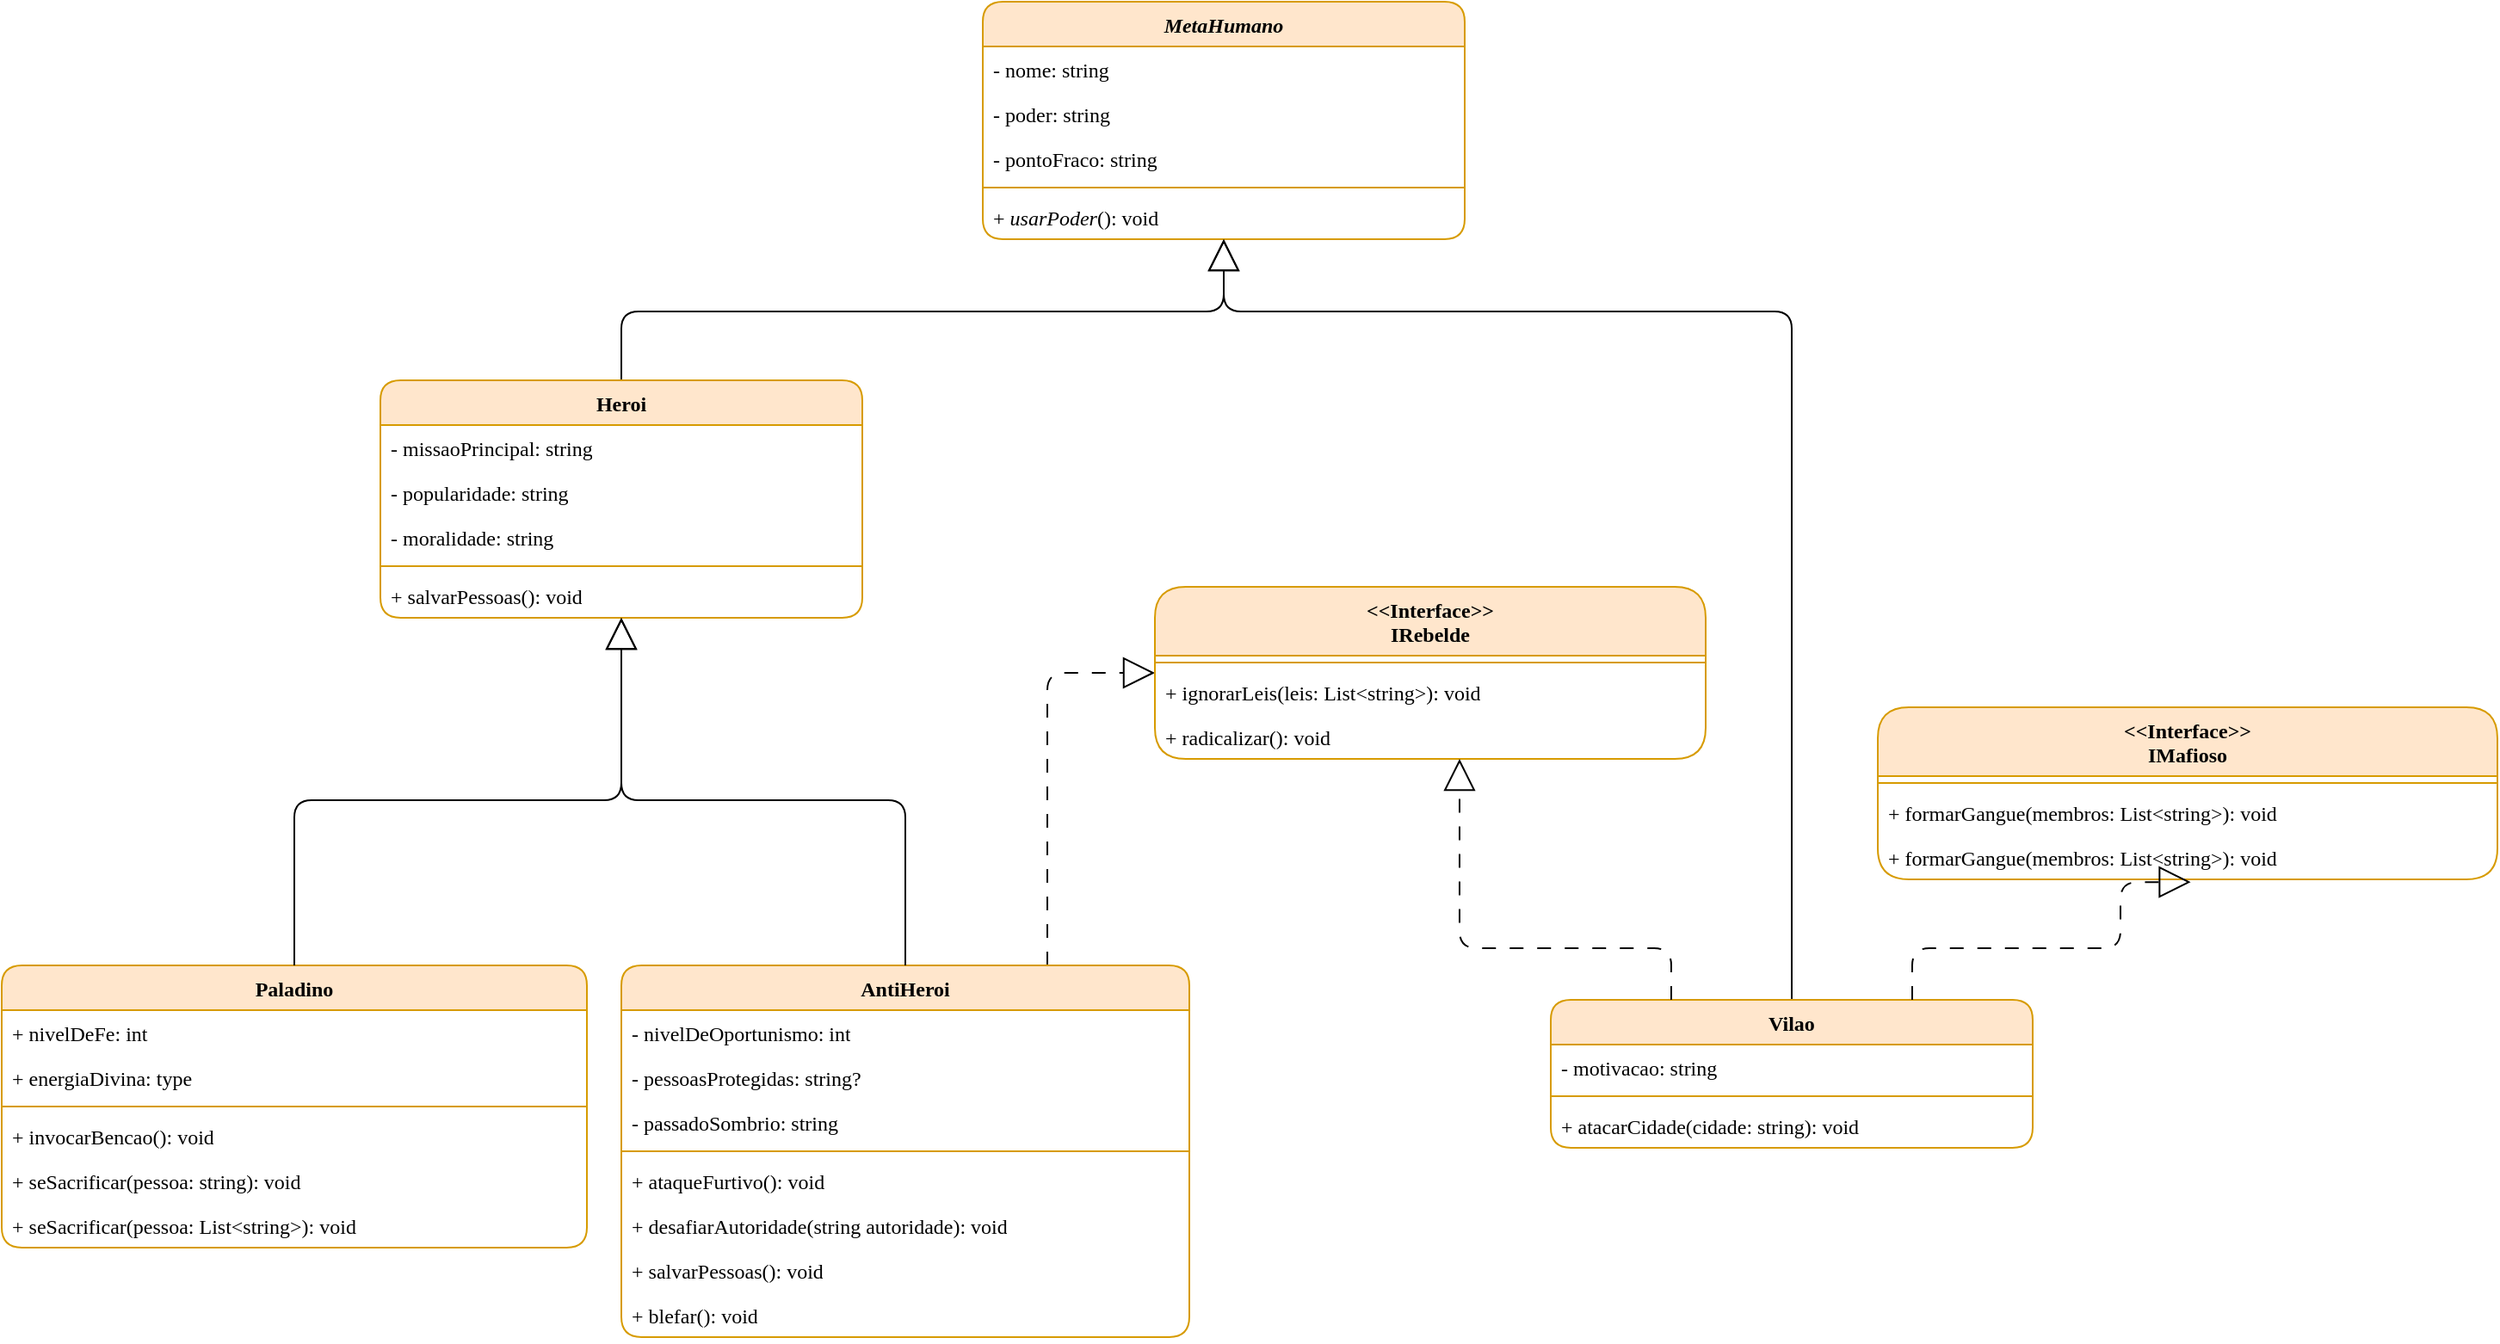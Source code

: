 <mxfile version="22.1.22" type="embed">
  <diagram name="Página-1" id="rH260KhxORxKlfgi8wXn">
    <mxGraphModel dx="916" dy="479" grid="1" gridSize="10" guides="1" tooltips="1" connect="1" arrows="1" fold="1" page="1" pageScale="1" pageWidth="1654" pageHeight="1169" math="0" shadow="0">
      <root>
        <mxCell id="0" />
        <mxCell id="1" parent="0" />
        <mxCell id="AwHUCQQ7ISnnPtsqhJxW-76" value="&lt;font face=&quot;Cascadia Code&quot;&gt;&lt;i&gt;MetaHumano&lt;/i&gt;&lt;/font&gt;" style="swimlane;fontStyle=1;align=center;verticalAlign=top;childLayout=stackLayout;horizontal=1;startSize=26;horizontalStack=0;resizeParent=1;resizeParentMax=0;resizeLast=0;collapsible=1;marginBottom=0;whiteSpace=wrap;html=1;rounded=1;fillColor=#ffe6cc;strokeColor=#d79b00;" parent="1" vertex="1">
          <mxGeometry x="670" y="100" width="280" height="138" as="geometry" />
        </mxCell>
        <mxCell id="AwHUCQQ7ISnnPtsqhJxW-77" value="&lt;font face=&quot;Cascadia Code&quot;&gt;- nome: string&lt;br&gt;&lt;/font&gt;" style="text;strokeColor=none;fillColor=none;align=left;verticalAlign=top;spacingLeft=4;spacingRight=4;overflow=hidden;rotatable=0;points=[[0,0.5],[1,0.5]];portConstraint=eastwest;whiteSpace=wrap;html=1;" parent="AwHUCQQ7ISnnPtsqhJxW-76" vertex="1">
          <mxGeometry y="26" width="280" height="26" as="geometry" />
        </mxCell>
        <mxCell id="AwHUCQQ7ISnnPtsqhJxW-109" value="&lt;font face=&quot;Cascadia Code&quot;&gt;- poder: string&lt;/font&gt;" style="text;strokeColor=none;fillColor=none;align=left;verticalAlign=top;spacingLeft=4;spacingRight=4;overflow=hidden;rotatable=0;points=[[0,0.5],[1,0.5]];portConstraint=eastwest;whiteSpace=wrap;html=1;" parent="AwHUCQQ7ISnnPtsqhJxW-76" vertex="1">
          <mxGeometry y="52" width="280" height="26" as="geometry" />
        </mxCell>
        <mxCell id="AwHUCQQ7ISnnPtsqhJxW-111" value="&lt;font face=&quot;Cascadia Code&quot;&gt;- pontoFraco: string&lt;/font&gt;" style="text;strokeColor=none;fillColor=none;align=left;verticalAlign=top;spacingLeft=4;spacingRight=4;overflow=hidden;rotatable=0;points=[[0,0.5],[1,0.5]];portConstraint=eastwest;whiteSpace=wrap;html=1;" parent="AwHUCQQ7ISnnPtsqhJxW-76" vertex="1">
          <mxGeometry y="78" width="280" height="26" as="geometry" />
        </mxCell>
        <mxCell id="AwHUCQQ7ISnnPtsqhJxW-78" value="" style="line;strokeWidth=1;fillColor=none;align=left;verticalAlign=middle;spacingTop=-1;spacingLeft=3;spacingRight=3;rotatable=0;labelPosition=right;points=[];portConstraint=eastwest;strokeColor=inherit;" parent="AwHUCQQ7ISnnPtsqhJxW-76" vertex="1">
          <mxGeometry y="104" width="280" height="8" as="geometry" />
        </mxCell>
        <mxCell id="AwHUCQQ7ISnnPtsqhJxW-79" value="&lt;font face=&quot;Cascadia Code&quot;&gt;+ &lt;i&gt;usarPoder&lt;/i&gt;(): void&lt;br&gt;&lt;/font&gt;" style="text;strokeColor=none;fillColor=none;align=left;verticalAlign=top;spacingLeft=4;spacingRight=4;overflow=hidden;rotatable=0;points=[[0,0.5],[1,0.5]];portConstraint=eastwest;whiteSpace=wrap;html=1;" parent="AwHUCQQ7ISnnPtsqhJxW-76" vertex="1">
          <mxGeometry y="112" width="280" height="26" as="geometry" />
        </mxCell>
        <mxCell id="AwHUCQQ7ISnnPtsqhJxW-80" style="edgeStyle=orthogonalEdgeStyle;rounded=1;orthogonalLoop=1;jettySize=auto;html=1;endArrow=block;endFill=0;curved=0;endSize=16;exitX=0.5;exitY=0;exitDx=0;exitDy=0;" parent="1" source="AwHUCQQ7ISnnPtsqhJxW-81" target="AwHUCQQ7ISnnPtsqhJxW-76" edge="1">
          <mxGeometry relative="1" as="geometry">
            <Array as="points">
              <mxPoint x="460" y="280" />
              <mxPoint x="810" y="280" />
            </Array>
          </mxGeometry>
        </mxCell>
        <mxCell id="AwHUCQQ7ISnnPtsqhJxW-81" value="&lt;font face=&quot;Cascadia Code&quot;&gt;Heroi&lt;/font&gt;" style="swimlane;fontStyle=1;align=center;verticalAlign=top;childLayout=stackLayout;horizontal=1;startSize=26;horizontalStack=0;resizeParent=1;resizeParentMax=0;resizeLast=0;collapsible=1;marginBottom=0;whiteSpace=wrap;html=1;rounded=1;fillColor=#ffe6cc;strokeColor=#d79b00;" parent="1" vertex="1">
          <mxGeometry x="320" y="320" width="280" height="138" as="geometry" />
        </mxCell>
        <mxCell id="AwHUCQQ7ISnnPtsqhJxW-82" value="&lt;font face=&quot;Cascadia Code&quot;&gt;- missaoPrincipal: string&lt;/font&gt;" style="text;strokeColor=none;fillColor=none;align=left;verticalAlign=top;spacingLeft=4;spacingRight=4;overflow=hidden;rotatable=0;points=[[0,0.5],[1,0.5]];portConstraint=eastwest;whiteSpace=wrap;html=1;" parent="AwHUCQQ7ISnnPtsqhJxW-81" vertex="1">
          <mxGeometry y="26" width="280" height="26" as="geometry" />
        </mxCell>
        <mxCell id="AwHUCQQ7ISnnPtsqhJxW-112" value="&lt;font face=&quot;Cascadia Code&quot;&gt;- popularidade: string&lt;/font&gt;" style="text;strokeColor=none;fillColor=none;align=left;verticalAlign=top;spacingLeft=4;spacingRight=4;overflow=hidden;rotatable=0;points=[[0,0.5],[1,0.5]];portConstraint=eastwest;whiteSpace=wrap;html=1;" parent="AwHUCQQ7ISnnPtsqhJxW-81" vertex="1">
          <mxGeometry y="52" width="280" height="26" as="geometry" />
        </mxCell>
        <mxCell id="AwHUCQQ7ISnnPtsqhJxW-113" value="&lt;font face=&quot;Cascadia Code&quot;&gt;-&amp;nbsp;&lt;/font&gt;&lt;font face=&quot;Cascadia Code&quot;&gt;moralidade&lt;/font&gt;&lt;font face=&quot;Cascadia Code&quot;&gt;: string&lt;/font&gt;" style="text;strokeColor=none;fillColor=none;align=left;verticalAlign=top;spacingLeft=4;spacingRight=4;overflow=hidden;rotatable=0;points=[[0,0.5],[1,0.5]];portConstraint=eastwest;whiteSpace=wrap;html=1;" parent="AwHUCQQ7ISnnPtsqhJxW-81" vertex="1">
          <mxGeometry y="78" width="280" height="26" as="geometry" />
        </mxCell>
        <mxCell id="AwHUCQQ7ISnnPtsqhJxW-83" value="" style="line;strokeWidth=1;fillColor=none;align=left;verticalAlign=middle;spacingTop=-1;spacingLeft=3;spacingRight=3;rotatable=0;labelPosition=right;points=[];portConstraint=eastwest;strokeColor=inherit;" parent="AwHUCQQ7ISnnPtsqhJxW-81" vertex="1">
          <mxGeometry y="104" width="280" height="8" as="geometry" />
        </mxCell>
        <mxCell id="AwHUCQQ7ISnnPtsqhJxW-84" value="&lt;font face=&quot;Cascadia Code&quot;&gt;+ salvarPessoas(): void&lt;br&gt;&lt;/font&gt;" style="text;strokeColor=none;fillColor=none;align=left;verticalAlign=top;spacingLeft=4;spacingRight=4;overflow=hidden;rotatable=0;points=[[0,0.5],[1,0.5]];portConstraint=eastwest;whiteSpace=wrap;html=1;" parent="AwHUCQQ7ISnnPtsqhJxW-81" vertex="1">
          <mxGeometry y="112" width="280" height="26" as="geometry" />
        </mxCell>
        <mxCell id="AwHUCQQ7ISnnPtsqhJxW-85" style="edgeStyle=orthogonalEdgeStyle;rounded=1;orthogonalLoop=1;jettySize=auto;html=1;endArrow=block;endFill=0;endSize=16;curved=0;exitX=0.5;exitY=0;exitDx=0;exitDy=0;" parent="1" source="AwHUCQQ7ISnnPtsqhJxW-86" target="AwHUCQQ7ISnnPtsqhJxW-76" edge="1">
          <mxGeometry relative="1" as="geometry">
            <mxPoint x="1140" y="690" as="sourcePoint" />
            <Array as="points">
              <mxPoint x="1140" y="280" />
              <mxPoint x="810" y="280" />
            </Array>
          </mxGeometry>
        </mxCell>
        <mxCell id="AwHUCQQ7ISnnPtsqhJxW-86" value="&lt;font face=&quot;Cascadia Code&quot;&gt;Vilao&lt;/font&gt;" style="swimlane;fontStyle=1;align=center;verticalAlign=top;childLayout=stackLayout;horizontal=1;startSize=26;horizontalStack=0;resizeParent=1;resizeParentMax=0;resizeLast=0;collapsible=1;marginBottom=0;whiteSpace=wrap;html=1;rounded=1;fillColor=#ffe6cc;strokeColor=#d79b00;" parent="1" vertex="1">
          <mxGeometry x="1000" y="680" width="280" height="86" as="geometry" />
        </mxCell>
        <mxCell id="AwHUCQQ7ISnnPtsqhJxW-87" value="&lt;font face=&quot;Cascadia Code&quot;&gt;- motivacao: string&lt;br&gt;&lt;/font&gt;" style="text;strokeColor=none;fillColor=none;align=left;verticalAlign=top;spacingLeft=4;spacingRight=4;overflow=hidden;rotatable=0;points=[[0,0.5],[1,0.5]];portConstraint=eastwest;whiteSpace=wrap;html=1;" parent="AwHUCQQ7ISnnPtsqhJxW-86" vertex="1">
          <mxGeometry y="26" width="280" height="26" as="geometry" />
        </mxCell>
        <mxCell id="AwHUCQQ7ISnnPtsqhJxW-88" value="" style="line;strokeWidth=1;fillColor=none;align=left;verticalAlign=middle;spacingTop=-1;spacingLeft=3;spacingRight=3;rotatable=0;labelPosition=right;points=[];portConstraint=eastwest;strokeColor=inherit;" parent="AwHUCQQ7ISnnPtsqhJxW-86" vertex="1">
          <mxGeometry y="52" width="280" height="8" as="geometry" />
        </mxCell>
        <mxCell id="AwHUCQQ7ISnnPtsqhJxW-89" value="&lt;font face=&quot;Cascadia Code&quot;&gt;+ atacarCidade(cidade: string): void&lt;br&gt;&lt;/font&gt;" style="text;strokeColor=none;fillColor=none;align=left;verticalAlign=top;spacingLeft=4;spacingRight=4;overflow=hidden;rotatable=0;points=[[0,0.5],[1,0.5]];portConstraint=eastwest;whiteSpace=wrap;html=1;" parent="AwHUCQQ7ISnnPtsqhJxW-86" vertex="1">
          <mxGeometry y="60" width="280" height="26" as="geometry" />
        </mxCell>
        <mxCell id="AwHUCQQ7ISnnPtsqhJxW-90" value="&lt;font face=&quot;Cascadia Code&quot;&gt;Paladino&lt;/font&gt;" style="swimlane;fontStyle=1;align=center;verticalAlign=top;childLayout=stackLayout;horizontal=1;startSize=26;horizontalStack=0;resizeParent=1;resizeParentMax=0;resizeLast=0;collapsible=1;marginBottom=0;whiteSpace=wrap;html=1;rounded=1;fillColor=#ffe6cc;strokeColor=#d79b00;" parent="1" vertex="1">
          <mxGeometry x="100" y="660" width="340" height="164" as="geometry" />
        </mxCell>
        <mxCell id="AwHUCQQ7ISnnPtsqhJxW-91" value="&lt;font&gt;+ nivelDeFe: int&lt;/font&gt;" style="text;strokeColor=none;fillColor=none;align=left;verticalAlign=top;spacingLeft=4;spacingRight=4;overflow=hidden;rotatable=0;points=[[0,0.5],[1,0.5]];portConstraint=eastwest;whiteSpace=wrap;html=1;fontFamily=Cascadia Code;" parent="AwHUCQQ7ISnnPtsqhJxW-90" vertex="1">
          <mxGeometry y="26" width="340" height="26" as="geometry" />
        </mxCell>
        <mxCell id="AwHUCQQ7ISnnPtsqhJxW-115" value="&lt;font&gt;+&amp;nbsp;&lt;/font&gt;energiaDivina&lt;font&gt;: type&lt;/font&gt;" style="text;strokeColor=none;fillColor=none;align=left;verticalAlign=top;spacingLeft=4;spacingRight=4;overflow=hidden;rotatable=0;points=[[0,0.5],[1,0.5]];portConstraint=eastwest;whiteSpace=wrap;html=1;fontFamily=Cascadia Code;" parent="AwHUCQQ7ISnnPtsqhJxW-90" vertex="1">
          <mxGeometry y="52" width="340" height="26" as="geometry" />
        </mxCell>
        <mxCell id="AwHUCQQ7ISnnPtsqhJxW-92" value="" style="line;strokeWidth=1;fillColor=none;align=left;verticalAlign=middle;spacingTop=-1;spacingLeft=3;spacingRight=3;rotatable=0;labelPosition=right;points=[];portConstraint=eastwest;strokeColor=inherit;" parent="AwHUCQQ7ISnnPtsqhJxW-90" vertex="1">
          <mxGeometry y="78" width="340" height="8" as="geometry" />
        </mxCell>
        <mxCell id="AwHUCQQ7ISnnPtsqhJxW-93" value="&lt;font face=&quot;Cascadia Code&quot;&gt;+&lt;/font&gt;&lt;font face=&quot;Cascadia Code&quot;&gt;&amp;nbsp;invocarBencao&lt;/font&gt;&lt;font face=&quot;Cascadia Code&quot;&gt;(): void&lt;br&gt;&lt;/font&gt;" style="text;strokeColor=none;fillColor=none;align=left;verticalAlign=top;spacingLeft=4;spacingRight=4;overflow=hidden;rotatable=0;points=[[0,0.5],[1,0.5]];portConstraint=eastwest;whiteSpace=wrap;html=1;" parent="AwHUCQQ7ISnnPtsqhJxW-90" vertex="1">
          <mxGeometry y="86" width="340" height="26" as="geometry" />
        </mxCell>
        <mxCell id="AwHUCQQ7ISnnPtsqhJxW-116" value="&lt;font face=&quot;Cascadia Code&quot;&gt;+&lt;/font&gt;&lt;font face=&quot;Cascadia Code&quot;&gt; &lt;/font&gt;&lt;font face=&quot;Cascadia Code&quot;&gt;seSacrificar&lt;/font&gt;&lt;font face=&quot;Cascadia Code&quot;&gt;(pessoa: string): void&lt;br&gt;&lt;/font&gt;" style="text;strokeColor=none;fillColor=none;align=left;verticalAlign=top;spacingLeft=4;spacingRight=4;overflow=hidden;rotatable=0;points=[[0,0.5],[1,0.5]];portConstraint=eastwest;whiteSpace=wrap;html=1;" parent="AwHUCQQ7ISnnPtsqhJxW-90" vertex="1">
          <mxGeometry y="112" width="340" height="26" as="geometry" />
        </mxCell>
        <mxCell id="gB09e1aysd8d-Q8_zVm9-2" value="&lt;font face=&quot;Cascadia Code&quot;&gt;+&lt;/font&gt;&lt;font face=&quot;Cascadia Code&quot;&gt; &lt;/font&gt;&lt;font face=&quot;Cascadia Code&quot;&gt;seSacrificar&lt;/font&gt;&lt;font face=&quot;Cascadia Code&quot;&gt;(pessoa: List&amp;lt;string&amp;gt;): void&lt;br&gt;&lt;/font&gt;" style="text;strokeColor=none;fillColor=none;align=left;verticalAlign=top;spacingLeft=4;spacingRight=4;overflow=hidden;rotatable=0;points=[[0,0.5],[1,0.5]];portConstraint=eastwest;whiteSpace=wrap;html=1;" parent="AwHUCQQ7ISnnPtsqhJxW-90" vertex="1">
          <mxGeometry y="138" width="340" height="26" as="geometry" />
        </mxCell>
        <mxCell id="AwHUCQQ7ISnnPtsqhJxW-94" style="edgeStyle=orthogonalEdgeStyle;rounded=1;orthogonalLoop=1;jettySize=auto;html=1;entryX=0;entryY=0.5;entryDx=0;entryDy=0;curved=0;exitX=0.75;exitY=0;exitDx=0;exitDy=0;endArrow=block;endFill=0;endSize=16;dashed=1;dashPattern=8 8;" parent="1" source="AwHUCQQ7ISnnPtsqhJxW-95" target="AwHUCQQ7ISnnPtsqhJxW-101" edge="1">
          <mxGeometry relative="1" as="geometry" />
        </mxCell>
        <mxCell id="AwHUCQQ7ISnnPtsqhJxW-95" value="&lt;font face=&quot;Cascadia Code&quot;&gt;AntiHeroi&lt;/font&gt;" style="swimlane;fontStyle=1;align=center;verticalAlign=top;childLayout=stackLayout;horizontal=1;startSize=26;horizontalStack=0;resizeParent=1;resizeParentMax=0;resizeLast=0;collapsible=1;marginBottom=0;whiteSpace=wrap;html=1;rounded=1;fillColor=#ffe6cc;strokeColor=#d79b00;" parent="1" vertex="1">
          <mxGeometry x="460" y="660" width="330" height="216" as="geometry" />
        </mxCell>
        <mxCell id="AwHUCQQ7ISnnPtsqhJxW-96" value="&lt;font face=&quot;Cascadia Code&quot;&gt;- nivelDeOportunismo: int&lt;/font&gt;" style="text;strokeColor=none;fillColor=none;align=left;verticalAlign=top;spacingLeft=4;spacingRight=4;overflow=hidden;rotatable=0;points=[[0,0.5],[1,0.5]];portConstraint=eastwest;whiteSpace=wrap;html=1;" parent="AwHUCQQ7ISnnPtsqhJxW-95" vertex="1">
          <mxGeometry y="26" width="330" height="26" as="geometry" />
        </mxCell>
        <mxCell id="gB09e1aysd8d-Q8_zVm9-1" value="&lt;font face=&quot;Cascadia Code&quot;&gt;- pessoasProtegidas&lt;/font&gt;&lt;font face=&quot;Cascadia Code&quot;&gt;: string?&lt;br&gt;&lt;/font&gt;" style="text;strokeColor=none;fillColor=none;align=left;verticalAlign=top;spacingLeft=4;spacingRight=4;overflow=hidden;rotatable=0;points=[[0,0.5],[1,0.5]];portConstraint=eastwest;whiteSpace=wrap;html=1;" parent="AwHUCQQ7ISnnPtsqhJxW-95" vertex="1">
          <mxGeometry y="52" width="330" height="26" as="geometry" />
        </mxCell>
        <mxCell id="AwHUCQQ7ISnnPtsqhJxW-114" value="&lt;font face=&quot;Cascadia Code&quot;&gt;- &lt;/font&gt;&lt;font face=&quot;Cascadia Code&quot;&gt;passadoSombrio&lt;/font&gt;&lt;font face=&quot;Cascadia Code&quot;&gt;: string&lt;br&gt;&lt;/font&gt;" style="text;strokeColor=none;fillColor=none;align=left;verticalAlign=top;spacingLeft=4;spacingRight=4;overflow=hidden;rotatable=0;points=[[0,0.5],[1,0.5]];portConstraint=eastwest;whiteSpace=wrap;html=1;" parent="AwHUCQQ7ISnnPtsqhJxW-95" vertex="1">
          <mxGeometry y="78" width="330" height="26" as="geometry" />
        </mxCell>
        <mxCell id="AwHUCQQ7ISnnPtsqhJxW-97" value="" style="line;strokeWidth=1;fillColor=none;align=left;verticalAlign=middle;spacingTop=-1;spacingLeft=3;spacingRight=3;rotatable=0;labelPosition=right;points=[];portConstraint=eastwest;strokeColor=inherit;" parent="AwHUCQQ7ISnnPtsqhJxW-95" vertex="1">
          <mxGeometry y="104" width="330" height="8" as="geometry" />
        </mxCell>
        <mxCell id="AwHUCQQ7ISnnPtsqhJxW-98" value="&lt;font face=&quot;Cascadia Code&quot;&gt;+ ataqueFurtivo(): void&lt;br&gt;&lt;/font&gt;" style="text;strokeColor=none;fillColor=none;align=left;verticalAlign=top;spacingLeft=4;spacingRight=4;overflow=hidden;rotatable=0;points=[[0,0.5],[1,0.5]];portConstraint=eastwest;whiteSpace=wrap;html=1;" parent="AwHUCQQ7ISnnPtsqhJxW-95" vertex="1">
          <mxGeometry y="112" width="330" height="26" as="geometry" />
        </mxCell>
        <mxCell id="AwHUCQQ7ISnnPtsqhJxW-117" value="&lt;font face=&quot;Cascadia Code&quot;&gt;+&amp;nbsp;&lt;/font&gt;&lt;font face=&quot;Cascadia Code&quot;&gt;desafiarAutoridade&lt;/font&gt;&lt;font face=&quot;Cascadia Code&quot;&gt;(string autoridade): void&lt;br&gt;&lt;/font&gt;" style="text;strokeColor=none;fillColor=none;align=left;verticalAlign=top;spacingLeft=4;spacingRight=4;overflow=hidden;rotatable=0;points=[[0,0.5],[1,0.5]];portConstraint=eastwest;whiteSpace=wrap;html=1;" parent="AwHUCQQ7ISnnPtsqhJxW-95" vertex="1">
          <mxGeometry y="138" width="330" height="26" as="geometry" />
        </mxCell>
        <mxCell id="AwHUCQQ7ISnnPtsqhJxW-119" value="&lt;font face=&quot;Cascadia Code&quot;&gt;+ salvarPessoas&lt;/font&gt;&lt;font face=&quot;Cascadia Code&quot;&gt;(): void&lt;br&gt;&lt;/font&gt;" style="text;strokeColor=none;fillColor=none;align=left;verticalAlign=top;spacingLeft=4;spacingRight=4;overflow=hidden;rotatable=0;points=[[0,0.5],[1,0.5]];portConstraint=eastwest;whiteSpace=wrap;html=1;" parent="AwHUCQQ7ISnnPtsqhJxW-95" vertex="1">
          <mxGeometry y="164" width="330" height="26" as="geometry" />
        </mxCell>
        <mxCell id="AwHUCQQ7ISnnPtsqhJxW-118" value="&lt;font face=&quot;Cascadia Code&quot;&gt;+ blefar&lt;/font&gt;&lt;font face=&quot;Cascadia Code&quot;&gt;(): void&lt;br&gt;&lt;/font&gt;" style="text;strokeColor=none;fillColor=none;align=left;verticalAlign=top;spacingLeft=4;spacingRight=4;overflow=hidden;rotatable=0;points=[[0,0.5],[1,0.5]];portConstraint=eastwest;whiteSpace=wrap;html=1;" parent="AwHUCQQ7ISnnPtsqhJxW-95" vertex="1">
          <mxGeometry y="190" width="330" height="26" as="geometry" />
        </mxCell>
        <mxCell id="AwHUCQQ7ISnnPtsqhJxW-99" style="edgeStyle=orthogonalEdgeStyle;rounded=1;orthogonalLoop=1;jettySize=auto;html=1;endArrow=block;endFill=0;curved=0;endSize=16;exitX=0.5;exitY=0;exitDx=0;exitDy=0;" parent="1" source="AwHUCQQ7ISnnPtsqhJxW-90" target="AwHUCQQ7ISnnPtsqhJxW-81" edge="1">
          <mxGeometry relative="1" as="geometry">
            <mxPoint x="210" y="694" as="sourcePoint" />
            <mxPoint x="480" y="560" as="targetPoint" />
          </mxGeometry>
        </mxCell>
        <mxCell id="AwHUCQQ7ISnnPtsqhJxW-100" style="edgeStyle=orthogonalEdgeStyle;rounded=1;orthogonalLoop=1;jettySize=auto;html=1;endArrow=block;endFill=0;curved=0;endSize=16;exitX=0.5;exitY=0;exitDx=0;exitDy=0;" parent="1" source="AwHUCQQ7ISnnPtsqhJxW-95" target="AwHUCQQ7ISnnPtsqhJxW-81" edge="1">
          <mxGeometry relative="1" as="geometry">
            <mxPoint x="330" y="520" as="sourcePoint" />
            <mxPoint x="510" y="416" as="targetPoint" />
          </mxGeometry>
        </mxCell>
        <mxCell id="AwHUCQQ7ISnnPtsqhJxW-101" value="&lt;div&gt;&lt;font face=&quot;Cascadia Code&quot;&gt;&amp;lt;&amp;lt;Interface&amp;gt;&amp;gt;&lt;/font&gt;&lt;/div&gt;&lt;div&gt;&lt;font face=&quot;Cascadia Code&quot;&gt;IRebelde&lt;/font&gt;&lt;/div&gt;" style="swimlane;fontStyle=1;align=center;verticalAlign=top;childLayout=stackLayout;horizontal=1;startSize=40;horizontalStack=0;resizeParent=1;resizeParentMax=0;resizeLast=0;collapsible=1;marginBottom=0;whiteSpace=wrap;html=1;rounded=1;fillColor=#ffe6cc;strokeColor=#d79b00;" parent="1" vertex="1">
          <mxGeometry x="770" y="440" width="320" height="100" as="geometry" />
        </mxCell>
        <mxCell id="AwHUCQQ7ISnnPtsqhJxW-102" value="" style="line;strokeWidth=1;fillColor=none;align=left;verticalAlign=middle;spacingTop=-1;spacingLeft=3;spacingRight=3;rotatable=0;labelPosition=right;points=[];portConstraint=eastwest;strokeColor=inherit;" parent="AwHUCQQ7ISnnPtsqhJxW-101" vertex="1">
          <mxGeometry y="40" width="320" height="8" as="geometry" />
        </mxCell>
        <mxCell id="AwHUCQQ7ISnnPtsqhJxW-103" value="&lt;font face=&quot;Cascadia Code&quot;&gt;+ ignorarLeis(leis: List&amp;lt;string&amp;gt;): void&lt;/font&gt;" style="text;strokeColor=none;fillColor=none;align=left;verticalAlign=top;spacingLeft=4;spacingRight=4;overflow=hidden;rotatable=0;points=[[0,0.5],[1,0.5]];portConstraint=eastwest;whiteSpace=wrap;html=1;" parent="AwHUCQQ7ISnnPtsqhJxW-101" vertex="1">
          <mxGeometry y="48" width="320" height="26" as="geometry" />
        </mxCell>
        <mxCell id="AwHUCQQ7ISnnPtsqhJxW-110" value="&lt;font face=&quot;Cascadia Code&quot;&gt;+ radicalizar(): void&lt;/font&gt;" style="text;strokeColor=none;fillColor=none;align=left;verticalAlign=top;spacingLeft=4;spacingRight=4;overflow=hidden;rotatable=0;points=[[0,0.5],[1,0.5]];portConstraint=eastwest;whiteSpace=wrap;html=1;" parent="AwHUCQQ7ISnnPtsqhJxW-101" vertex="1">
          <mxGeometry y="74" width="320" height="26" as="geometry" />
        </mxCell>
        <mxCell id="AwHUCQQ7ISnnPtsqhJxW-104" value="&lt;div&gt;&lt;font face=&quot;Cascadia Code&quot;&gt;&amp;lt;&amp;lt;Interface&amp;gt;&amp;gt;&lt;/font&gt;&lt;/div&gt;&lt;div&gt;&lt;font face=&quot;Cascadia Code&quot;&gt;IMafioso&lt;/font&gt;&lt;/div&gt;" style="swimlane;fontStyle=1;align=center;verticalAlign=top;childLayout=stackLayout;horizontal=1;startSize=40;horizontalStack=0;resizeParent=1;resizeParentMax=0;resizeLast=0;collapsible=1;marginBottom=0;whiteSpace=wrap;html=1;rounded=1;fillColor=#ffe6cc;strokeColor=#d79b00;" parent="1" vertex="1">
          <mxGeometry x="1190" y="510" width="360" height="100" as="geometry" />
        </mxCell>
        <mxCell id="AwHUCQQ7ISnnPtsqhJxW-105" value="" style="line;strokeWidth=1;fillColor=none;align=left;verticalAlign=middle;spacingTop=-1;spacingLeft=3;spacingRight=3;rotatable=0;labelPosition=right;points=[];portConstraint=eastwest;strokeColor=inherit;" parent="AwHUCQQ7ISnnPtsqhJxW-104" vertex="1">
          <mxGeometry y="40" width="360" height="8" as="geometry" />
        </mxCell>
        <mxCell id="3" value="&lt;font face=&quot;Cascadia Code&quot;&gt;+ formarGangue(membros: List&amp;lt;string&amp;gt;): void&lt;/font&gt;" style="text;strokeColor=none;fillColor=none;align=left;verticalAlign=top;spacingLeft=4;spacingRight=4;overflow=hidden;rotatable=0;points=[[0,0.5],[1,0.5]];portConstraint=eastwest;whiteSpace=wrap;html=1;" vertex="1" parent="AwHUCQQ7ISnnPtsqhJxW-104">
          <mxGeometry y="48" width="360" height="26" as="geometry" />
        </mxCell>
        <mxCell id="AwHUCQQ7ISnnPtsqhJxW-106" value="&lt;font face=&quot;Cascadia Code&quot;&gt;+ formarGangue(membros: List&amp;lt;string&amp;gt;): void&lt;/font&gt;" style="text;strokeColor=none;fillColor=none;align=left;verticalAlign=top;spacingLeft=4;spacingRight=4;overflow=hidden;rotatable=0;points=[[0,0.5],[1,0.5]];portConstraint=eastwest;whiteSpace=wrap;html=1;" parent="AwHUCQQ7ISnnPtsqhJxW-104" vertex="1">
          <mxGeometry y="74" width="360" height="26" as="geometry" />
        </mxCell>
        <mxCell id="AwHUCQQ7ISnnPtsqhJxW-107" style="edgeStyle=orthogonalEdgeStyle;rounded=1;orthogonalLoop=1;jettySize=auto;html=1;endArrow=block;endFill=0;endSize=16;curved=0;dashed=1;dashPattern=8 8;exitX=0.25;exitY=0;exitDx=0;exitDy=0;" parent="1" source="AwHUCQQ7ISnnPtsqhJxW-86" target="AwHUCQQ7ISnnPtsqhJxW-101" edge="1">
          <mxGeometry relative="1" as="geometry">
            <mxPoint x="1140" y="470" as="sourcePoint" />
            <mxPoint x="960" y="196" as="targetPoint" />
            <Array as="points">
              <mxPoint x="1070" y="650" />
              <mxPoint x="947" y="650" />
            </Array>
          </mxGeometry>
        </mxCell>
        <mxCell id="AwHUCQQ7ISnnPtsqhJxW-108" style="edgeStyle=orthogonalEdgeStyle;rounded=1;orthogonalLoop=1;jettySize=auto;html=1;endArrow=block;endFill=0;endSize=16;curved=0;dashed=1;dashPattern=8 8;entryX=0.505;entryY=1.061;entryDx=0;entryDy=0;entryPerimeter=0;exitX=0.75;exitY=0;exitDx=0;exitDy=0;" parent="1" source="AwHUCQQ7ISnnPtsqhJxW-86" target="AwHUCQQ7ISnnPtsqhJxW-106" edge="1">
          <mxGeometry relative="1" as="geometry">
            <mxPoint x="1220" y="330" as="sourcePoint" />
            <mxPoint x="1340" y="620" as="targetPoint" />
            <Array as="points">
              <mxPoint x="1210" y="650" />
              <mxPoint x="1331" y="650" />
            </Array>
          </mxGeometry>
        </mxCell>
      </root>
    </mxGraphModel>
  </diagram>
</mxfile>
